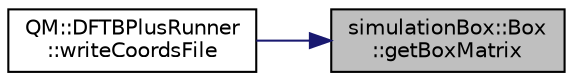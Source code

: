 digraph "simulationBox::Box::getBoxMatrix"
{
 // LATEX_PDF_SIZE
  edge [fontname="Helvetica",fontsize="10",labelfontname="Helvetica",labelfontsize="10"];
  node [fontname="Helvetica",fontsize="10",shape=record];
  rankdir="RL";
  Node1 [label="simulationBox::Box\l::getBoxMatrix",height=0.2,width=0.4,color="black", fillcolor="grey75", style="filled", fontcolor="black",tooltip=" "];
  Node1 -> Node2 [dir="back",color="midnightblue",fontsize="10",style="solid",fontname="Helvetica"];
  Node2 [label="QM::DFTBPlusRunner\l::writeCoordsFile",height=0.2,width=0.4,color="black", fillcolor="white", style="filled",URL="$classQM_1_1DFTBPlusRunner.html#a18938d83dcbd4407e29839ff87eeb178",tooltip="writes the coords file in order to run the external qm program"];
}
